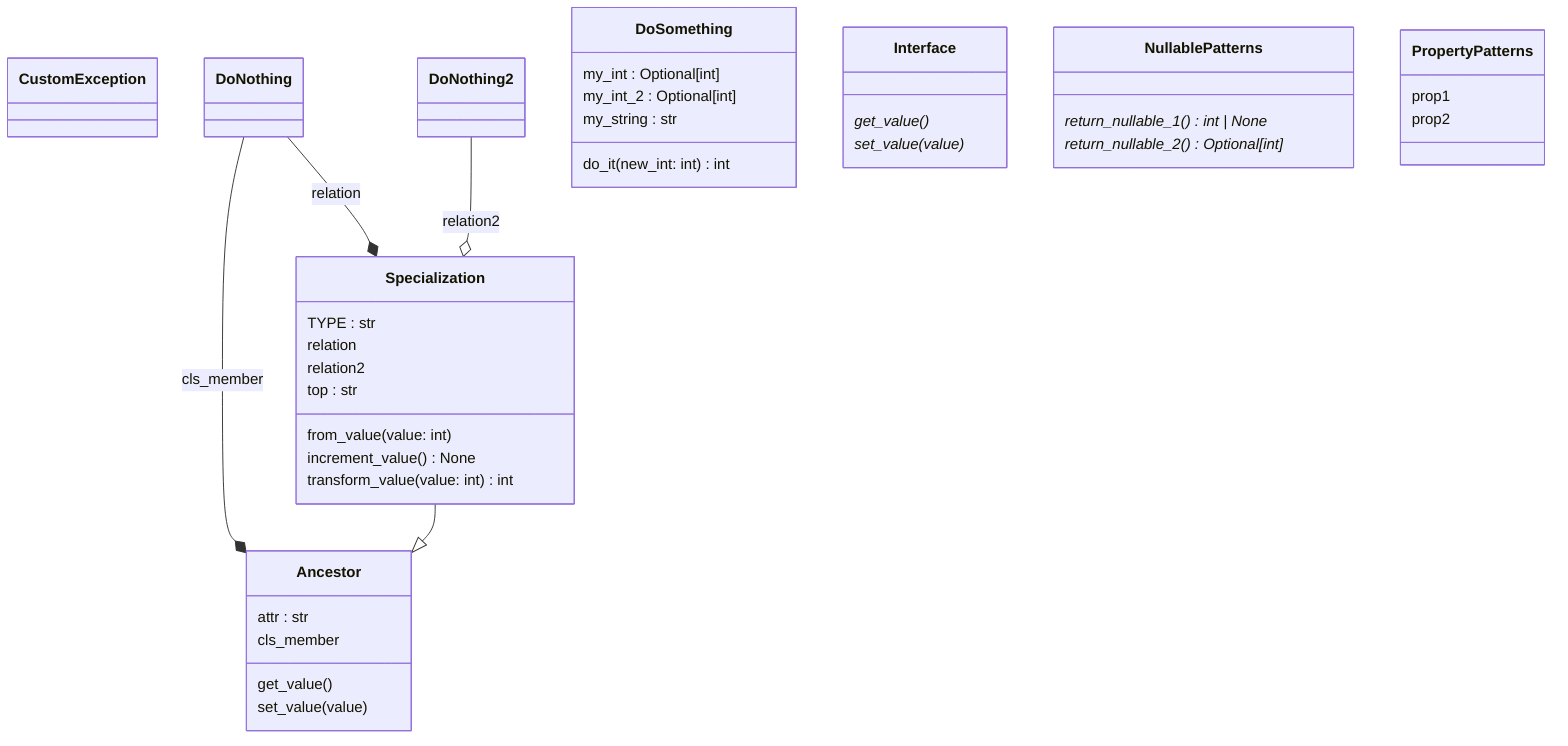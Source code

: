 classDiagram
  class Ancestor {
    attr : str
    cls_member
    get_value()
    set_value(value)
  }
  class CustomException {
  }
  class DoNothing {
  }
  class DoNothing2 {
  }
  class DoSomething {
    my_int : Optional[int]
    my_int_2 : Optional[int]
    my_string : str
    do_it(new_int: int) int
  }
  class Interface {
    get_value()*
    set_value(value)*
  }
  class NullablePatterns {
    return_nullable_1()* int | None
    return_nullable_2()* Optional[int]
  }
  class PropertyPatterns {
    prop1
    prop2
  }
  class Specialization {
    TYPE : str
    relation
    relation2
    top : str
    from_value(value: int)
    increment_value() None
    transform_value(value: int) int
  }
  Specialization --|> Ancestor
  DoNothing --* Ancestor : cls_member
  DoNothing --* Specialization : relation
  DoNothing2 --o Specialization : relation2